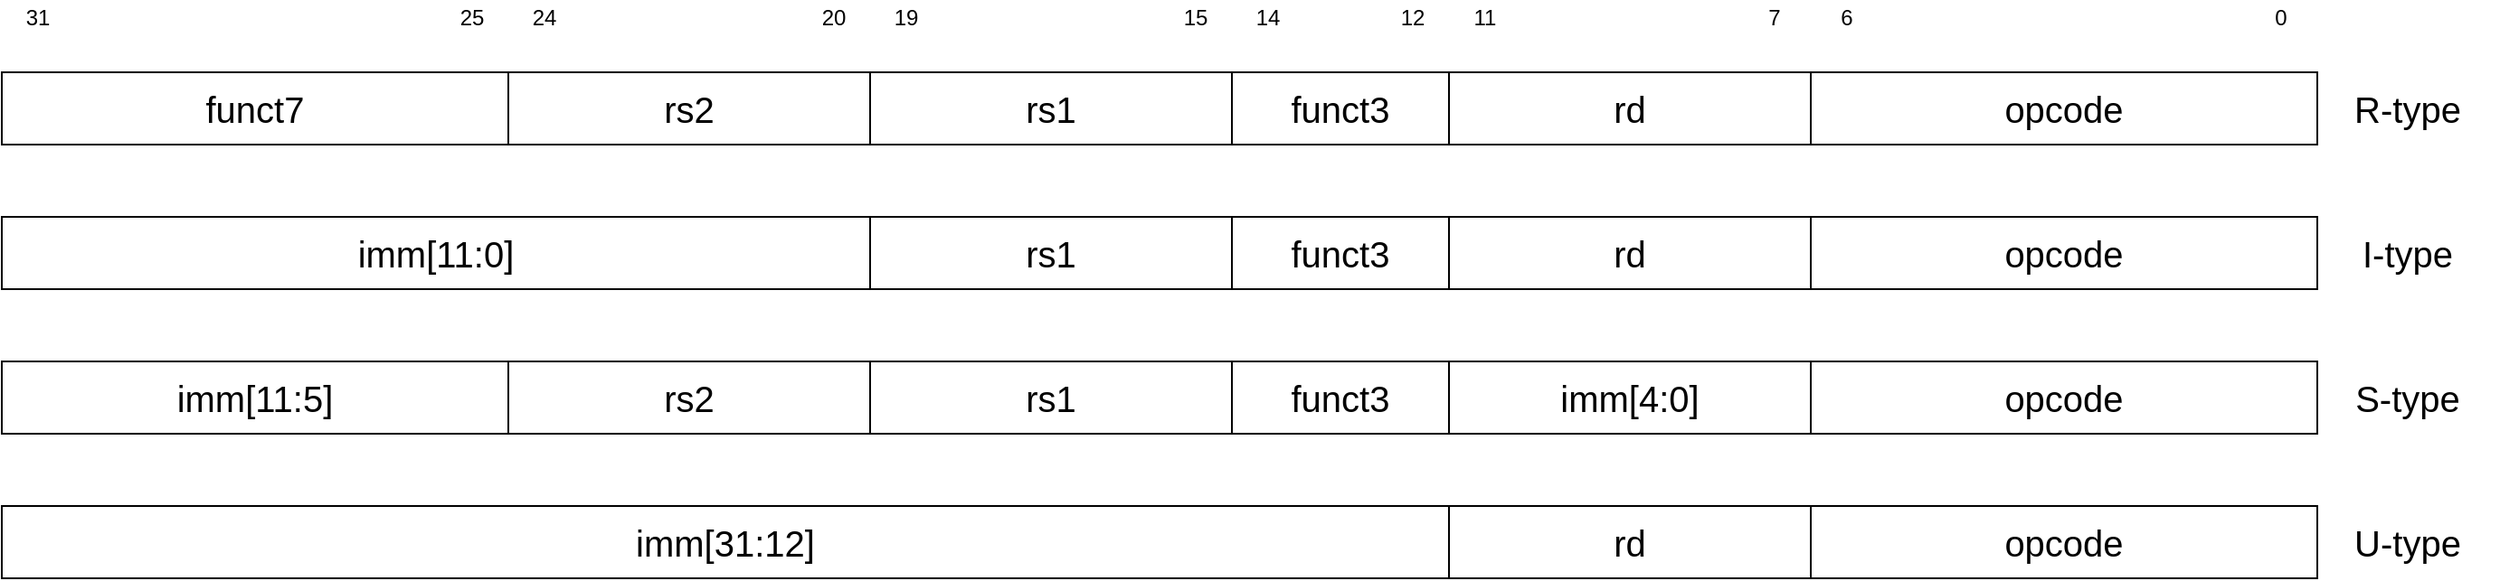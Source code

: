 <mxfile version="13.1.4" type="device"><diagram id="OKNbXCrjv5LcGDk9LPQq" name="Page-1"><mxGraphModel dx="1553" dy="1080" grid="1" gridSize="10" guides="1" tooltips="1" connect="1" arrows="1" fold="1" page="1" pageScale="1" pageWidth="1169" pageHeight="1654" math="0" shadow="0"><root><mxCell id="0"/><mxCell id="1" parent="0"/><mxCell id="3_y80YDzTtUPsOyns8TT-1" value="&lt;font style=&quot;font-size: 20px&quot;&gt;funct7&lt;/font&gt;" style="rounded=0;whiteSpace=wrap;html=1;" vertex="1" parent="1"><mxGeometry x="80" y="200" width="280" height="40" as="geometry"/></mxCell><mxCell id="3_y80YDzTtUPsOyns8TT-2" value="&lt;font style=&quot;font-size: 20px&quot;&gt;rs2&lt;/font&gt;" style="rounded=0;whiteSpace=wrap;html=1;" vertex="1" parent="1"><mxGeometry x="360" y="200" width="200" height="40" as="geometry"/></mxCell><mxCell id="3_y80YDzTtUPsOyns8TT-3" value="&lt;font style=&quot;font-size: 20px&quot;&gt;rs1&lt;/font&gt;" style="rounded=0;whiteSpace=wrap;html=1;" vertex="1" parent="1"><mxGeometry x="560" y="200" width="200" height="40" as="geometry"/></mxCell><mxCell id="3_y80YDzTtUPsOyns8TT-4" value="&lt;font style=&quot;font-size: 20px&quot;&gt;funct3&lt;/font&gt;" style="rounded=0;whiteSpace=wrap;html=1;" vertex="1" parent="1"><mxGeometry x="760" y="200" width="120" height="40" as="geometry"/></mxCell><mxCell id="3_y80YDzTtUPsOyns8TT-5" value="&lt;font style=&quot;font-size: 20px&quot;&gt;rd&lt;/font&gt;" style="rounded=0;whiteSpace=wrap;html=1;" vertex="1" parent="1"><mxGeometry x="880" y="200" width="200" height="40" as="geometry"/></mxCell><mxCell id="3_y80YDzTtUPsOyns8TT-6" value="&lt;font style=&quot;font-size: 20px&quot;&gt;opcode&lt;/font&gt;" style="rounded=0;whiteSpace=wrap;html=1;" vertex="1" parent="1"><mxGeometry x="1080" y="200" width="280" height="40" as="geometry"/></mxCell><mxCell id="3_y80YDzTtUPsOyns8TT-25" value="&lt;font style=&quot;font-size: 20px&quot;&gt;imm[11:5]&lt;/font&gt;" style="rounded=0;whiteSpace=wrap;html=1;" vertex="1" parent="1"><mxGeometry x="80" y="360" width="280" height="40" as="geometry"/></mxCell><mxCell id="3_y80YDzTtUPsOyns8TT-26" value="&lt;font style=&quot;font-size: 20px&quot;&gt;rs2&lt;/font&gt;" style="rounded=0;whiteSpace=wrap;html=1;" vertex="1" parent="1"><mxGeometry x="360" y="360" width="200" height="40" as="geometry"/></mxCell><mxCell id="3_y80YDzTtUPsOyns8TT-27" value="&lt;font style=&quot;font-size: 20px&quot;&gt;rs1&lt;/font&gt;" style="rounded=0;whiteSpace=wrap;html=1;" vertex="1" parent="1"><mxGeometry x="560" y="360" width="200" height="40" as="geometry"/></mxCell><mxCell id="3_y80YDzTtUPsOyns8TT-28" value="&lt;font style=&quot;font-size: 20px&quot;&gt;funct3&lt;/font&gt;" style="rounded=0;whiteSpace=wrap;html=1;" vertex="1" parent="1"><mxGeometry x="760" y="360" width="120" height="40" as="geometry"/></mxCell><mxCell id="3_y80YDzTtUPsOyns8TT-29" value="&lt;font style=&quot;font-size: 20px&quot;&gt;imm[4:0]&lt;/font&gt;" style="rounded=0;whiteSpace=wrap;html=1;" vertex="1" parent="1"><mxGeometry x="880" y="360" width="200" height="40" as="geometry"/></mxCell><mxCell id="3_y80YDzTtUPsOyns8TT-30" value="&lt;font style=&quot;font-size: 20px&quot;&gt;opcode&lt;/font&gt;" style="rounded=0;whiteSpace=wrap;html=1;" vertex="1" parent="1"><mxGeometry x="1080" y="360" width="280" height="40" as="geometry"/></mxCell><mxCell id="3_y80YDzTtUPsOyns8TT-31" value="&lt;font style=&quot;font-size: 20px&quot;&gt;imm[11:0]&lt;/font&gt;" style="rounded=0;whiteSpace=wrap;html=1;" vertex="1" parent="1"><mxGeometry x="80" y="280" width="480" height="40" as="geometry"/></mxCell><mxCell id="3_y80YDzTtUPsOyns8TT-33" value="&lt;font style=&quot;font-size: 20px&quot;&gt;rs1&lt;/font&gt;" style="rounded=0;whiteSpace=wrap;html=1;" vertex="1" parent="1"><mxGeometry x="560" y="280" width="200" height="40" as="geometry"/></mxCell><mxCell id="3_y80YDzTtUPsOyns8TT-34" value="&lt;font style=&quot;font-size: 20px&quot;&gt;funct3&lt;/font&gt;" style="rounded=0;whiteSpace=wrap;html=1;" vertex="1" parent="1"><mxGeometry x="760" y="280" width="120" height="40" as="geometry"/></mxCell><mxCell id="3_y80YDzTtUPsOyns8TT-35" value="&lt;font style=&quot;font-size: 20px&quot;&gt;rd&lt;/font&gt;" style="rounded=0;whiteSpace=wrap;html=1;" vertex="1" parent="1"><mxGeometry x="880" y="280" width="200" height="40" as="geometry"/></mxCell><mxCell id="3_y80YDzTtUPsOyns8TT-36" value="&lt;font style=&quot;font-size: 20px&quot;&gt;opcode&lt;/font&gt;" style="rounded=0;whiteSpace=wrap;html=1;" vertex="1" parent="1"><mxGeometry x="1080" y="280" width="280" height="40" as="geometry"/></mxCell><mxCell id="3_y80YDzTtUPsOyns8TT-37" value="&lt;font style=&quot;font-size: 20px&quot;&gt;imm[31:12]&lt;/font&gt;" style="rounded=0;whiteSpace=wrap;html=1;" vertex="1" parent="1"><mxGeometry x="80" y="440" width="800" height="40" as="geometry"/></mxCell><mxCell id="3_y80YDzTtUPsOyns8TT-41" value="&lt;font style=&quot;font-size: 20px&quot;&gt;rd&lt;/font&gt;" style="rounded=0;whiteSpace=wrap;html=1;" vertex="1" parent="1"><mxGeometry x="880" y="440" width="200" height="40" as="geometry"/></mxCell><mxCell id="3_y80YDzTtUPsOyns8TT-42" value="&lt;font style=&quot;font-size: 20px&quot;&gt;opcode&lt;/font&gt;" style="rounded=0;whiteSpace=wrap;html=1;" vertex="1" parent="1"><mxGeometry x="1080" y="440" width="280" height="40" as="geometry"/></mxCell><mxCell id="3_y80YDzTtUPsOyns8TT-43" value="&lt;font style=&quot;font-size: 20px&quot;&gt;R-type&lt;/font&gt;" style="text;html=1;strokeColor=none;fillColor=none;align=center;verticalAlign=middle;whiteSpace=wrap;rounded=0;" vertex="1" parent="1"><mxGeometry x="1360" y="210" width="100" height="20" as="geometry"/></mxCell><mxCell id="3_y80YDzTtUPsOyns8TT-44" value="&lt;font style=&quot;font-size: 20px&quot;&gt;I-type&lt;/font&gt;" style="text;html=1;strokeColor=none;fillColor=none;align=center;verticalAlign=middle;whiteSpace=wrap;rounded=0;" vertex="1" parent="1"><mxGeometry x="1360" y="290" width="100" height="20" as="geometry"/></mxCell><mxCell id="3_y80YDzTtUPsOyns8TT-45" value="&lt;font style=&quot;font-size: 20px&quot;&gt;S-type&lt;/font&gt;" style="text;html=1;strokeColor=none;fillColor=none;align=center;verticalAlign=middle;whiteSpace=wrap;rounded=0;" vertex="1" parent="1"><mxGeometry x="1360" y="370" width="100" height="20" as="geometry"/></mxCell><mxCell id="3_y80YDzTtUPsOyns8TT-46" value="&lt;font style=&quot;font-size: 20px&quot;&gt;U-type&lt;/font&gt;" style="text;html=1;strokeColor=none;fillColor=none;align=center;verticalAlign=middle;whiteSpace=wrap;rounded=0;" vertex="1" parent="1"><mxGeometry x="1360" y="450" width="100" height="20" as="geometry"/></mxCell><mxCell id="3_y80YDzTtUPsOyns8TT-47" value="31" style="text;html=1;strokeColor=none;fillColor=none;align=center;verticalAlign=middle;whiteSpace=wrap;rounded=0;" vertex="1" parent="1"><mxGeometry x="80" y="160" width="40" height="20" as="geometry"/></mxCell><mxCell id="3_y80YDzTtUPsOyns8TT-48" value="25" style="text;html=1;strokeColor=none;fillColor=none;align=center;verticalAlign=middle;whiteSpace=wrap;rounded=0;" vertex="1" parent="1"><mxGeometry x="320" y="160" width="40" height="20" as="geometry"/></mxCell><mxCell id="3_y80YDzTtUPsOyns8TT-49" value="24" style="text;html=1;strokeColor=none;fillColor=none;align=center;verticalAlign=middle;whiteSpace=wrap;rounded=0;" vertex="1" parent="1"><mxGeometry x="360" y="160" width="40" height="20" as="geometry"/></mxCell><mxCell id="3_y80YDzTtUPsOyns8TT-50" value="20" style="text;html=1;strokeColor=none;fillColor=none;align=center;verticalAlign=middle;whiteSpace=wrap;rounded=0;" vertex="1" parent="1"><mxGeometry x="520" y="160" width="40" height="20" as="geometry"/></mxCell><mxCell id="3_y80YDzTtUPsOyns8TT-51" value="19" style="text;html=1;strokeColor=none;fillColor=none;align=center;verticalAlign=middle;whiteSpace=wrap;rounded=0;" vertex="1" parent="1"><mxGeometry x="560" y="160" width="40" height="20" as="geometry"/></mxCell><mxCell id="3_y80YDzTtUPsOyns8TT-52" value="15" style="text;html=1;strokeColor=none;fillColor=none;align=center;verticalAlign=middle;whiteSpace=wrap;rounded=0;" vertex="1" parent="1"><mxGeometry x="720" y="160" width="40" height="20" as="geometry"/></mxCell><mxCell id="3_y80YDzTtUPsOyns8TT-53" value="14" style="text;html=1;strokeColor=none;fillColor=none;align=center;verticalAlign=middle;whiteSpace=wrap;rounded=0;" vertex="1" parent="1"><mxGeometry x="760" y="160" width="40" height="20" as="geometry"/></mxCell><mxCell id="3_y80YDzTtUPsOyns8TT-54" value="12" style="text;html=1;strokeColor=none;fillColor=none;align=center;verticalAlign=middle;whiteSpace=wrap;rounded=0;" vertex="1" parent="1"><mxGeometry x="840" y="160" width="40" height="20" as="geometry"/></mxCell><mxCell id="3_y80YDzTtUPsOyns8TT-55" value="11" style="text;html=1;strokeColor=none;fillColor=none;align=center;verticalAlign=middle;whiteSpace=wrap;rounded=0;" vertex="1" parent="1"><mxGeometry x="880" y="160" width="40" height="20" as="geometry"/></mxCell><mxCell id="3_y80YDzTtUPsOyns8TT-56" value="7" style="text;html=1;strokeColor=none;fillColor=none;align=center;verticalAlign=middle;whiteSpace=wrap;rounded=0;" vertex="1" parent="1"><mxGeometry x="1040" y="160" width="40" height="20" as="geometry"/></mxCell><mxCell id="3_y80YDzTtUPsOyns8TT-57" value="6" style="text;html=1;strokeColor=none;fillColor=none;align=center;verticalAlign=middle;whiteSpace=wrap;rounded=0;" vertex="1" parent="1"><mxGeometry x="1080" y="160" width="40" height="20" as="geometry"/></mxCell><mxCell id="3_y80YDzTtUPsOyns8TT-58" value="0" style="text;html=1;strokeColor=none;fillColor=none;align=center;verticalAlign=middle;whiteSpace=wrap;rounded=0;" vertex="1" parent="1"><mxGeometry x="1320" y="160" width="40" height="20" as="geometry"/></mxCell></root></mxGraphModel></diagram></mxfile>